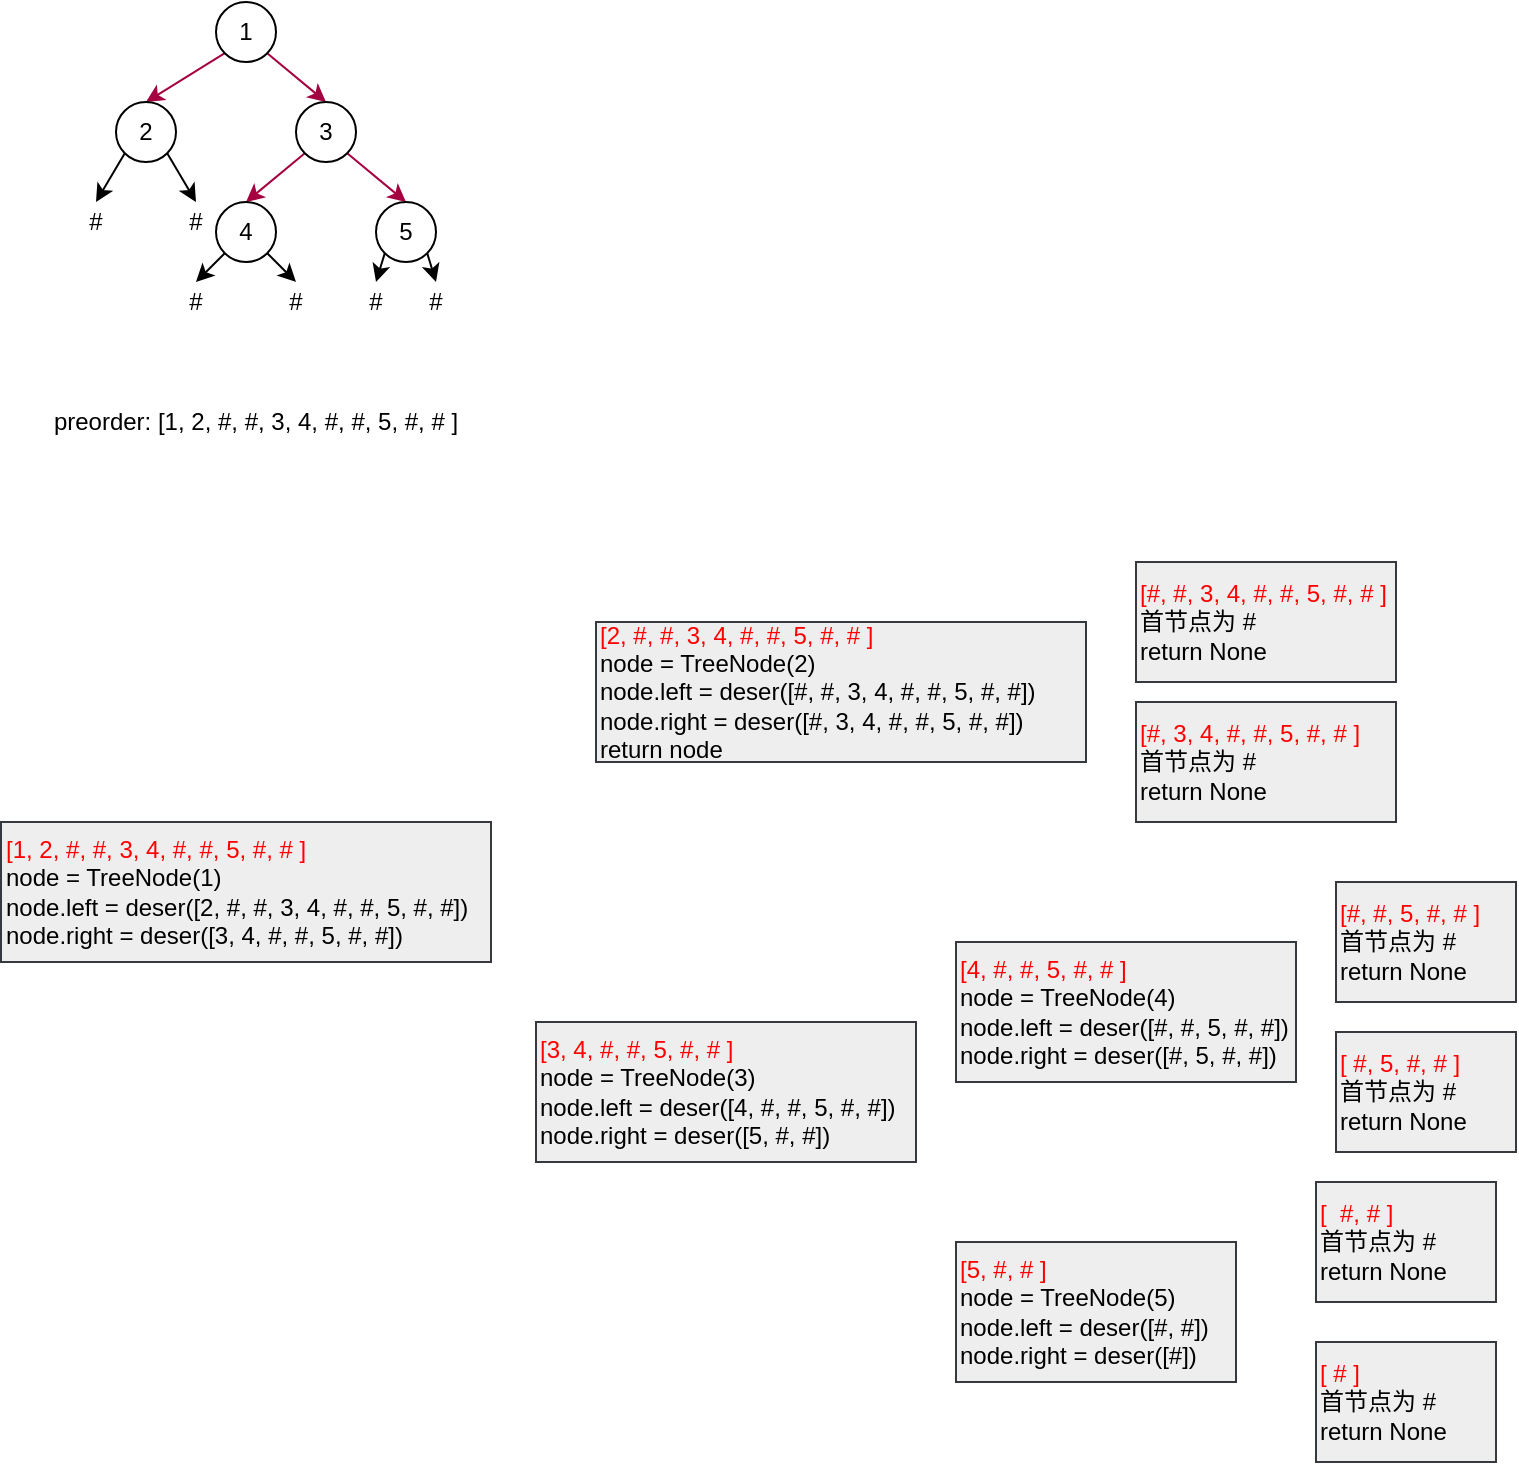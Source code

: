 <mxfile version="14.7.3" type="github">
  <diagram id="bu5lm8wExsLP5NeLCZCM" name="第 1 页">
    <mxGraphModel dx="981" dy="526" grid="1" gridSize="10" guides="1" tooltips="1" connect="1" arrows="1" fold="1" page="1" pageScale="1" pageWidth="2336" pageHeight="1654" math="0" shadow="0">
      <root>
        <mxCell id="0" />
        <mxCell id="1" parent="0" />
        <mxCell id="7SuwNwZ2lyHalRhBw8_W-7" style="rounded=0;orthogonalLoop=1;jettySize=auto;html=1;exitX=0;exitY=1;exitDx=0;exitDy=0;entryX=0.5;entryY=0;entryDx=0;entryDy=0;fillColor=#d80073;strokeColor=#A50040;" edge="1" parent="1" source="7SuwNwZ2lyHalRhBw8_W-2" target="7SuwNwZ2lyHalRhBw8_W-3">
          <mxGeometry relative="1" as="geometry" />
        </mxCell>
        <mxCell id="7SuwNwZ2lyHalRhBw8_W-8" style="rounded=0;orthogonalLoop=1;jettySize=auto;html=1;exitX=1;exitY=1;exitDx=0;exitDy=0;entryX=0.5;entryY=0;entryDx=0;entryDy=0;fillColor=#d80073;strokeColor=#A50040;" edge="1" parent="1" source="7SuwNwZ2lyHalRhBw8_W-2" target="7SuwNwZ2lyHalRhBw8_W-4">
          <mxGeometry relative="1" as="geometry" />
        </mxCell>
        <mxCell id="7SuwNwZ2lyHalRhBw8_W-2" value="1" style="ellipse;whiteSpace=wrap;html=1;aspect=fixed;" vertex="1" parent="1">
          <mxGeometry x="290" y="220" width="30" height="30" as="geometry" />
        </mxCell>
        <mxCell id="7SuwNwZ2lyHalRhBw8_W-14" style="edgeStyle=none;rounded=0;orthogonalLoop=1;jettySize=auto;html=1;exitX=0;exitY=1;exitDx=0;exitDy=0;entryX=0.5;entryY=0;entryDx=0;entryDy=0;" edge="1" parent="1" source="7SuwNwZ2lyHalRhBw8_W-3" target="7SuwNwZ2lyHalRhBw8_W-12">
          <mxGeometry relative="1" as="geometry" />
        </mxCell>
        <mxCell id="7SuwNwZ2lyHalRhBw8_W-16" style="edgeStyle=none;rounded=0;orthogonalLoop=1;jettySize=auto;html=1;exitX=1;exitY=1;exitDx=0;exitDy=0;entryX=0.5;entryY=0;entryDx=0;entryDy=0;" edge="1" parent="1" source="7SuwNwZ2lyHalRhBw8_W-3" target="7SuwNwZ2lyHalRhBw8_W-15">
          <mxGeometry relative="1" as="geometry" />
        </mxCell>
        <mxCell id="7SuwNwZ2lyHalRhBw8_W-3" value="2" style="ellipse;whiteSpace=wrap;html=1;aspect=fixed;" vertex="1" parent="1">
          <mxGeometry x="240" y="270" width="30" height="30" as="geometry" />
        </mxCell>
        <mxCell id="7SuwNwZ2lyHalRhBw8_W-9" style="rounded=0;orthogonalLoop=1;jettySize=auto;html=1;exitX=0;exitY=1;exitDx=0;exitDy=0;entryX=0.5;entryY=0;entryDx=0;entryDy=0;fillColor=#d80073;strokeColor=#A50040;" edge="1" parent="1" source="7SuwNwZ2lyHalRhBw8_W-4" target="7SuwNwZ2lyHalRhBw8_W-5">
          <mxGeometry relative="1" as="geometry" />
        </mxCell>
        <mxCell id="7SuwNwZ2lyHalRhBw8_W-10" style="rounded=0;orthogonalLoop=1;jettySize=auto;html=1;exitX=1;exitY=1;exitDx=0;exitDy=0;entryX=0.5;entryY=0;entryDx=0;entryDy=0;fillColor=#d80073;strokeColor=#A50040;" edge="1" parent="1" source="7SuwNwZ2lyHalRhBw8_W-4" target="7SuwNwZ2lyHalRhBw8_W-6">
          <mxGeometry relative="1" as="geometry" />
        </mxCell>
        <mxCell id="7SuwNwZ2lyHalRhBw8_W-4" value="3" style="ellipse;whiteSpace=wrap;html=1;aspect=fixed;" vertex="1" parent="1">
          <mxGeometry x="330" y="270" width="30" height="30" as="geometry" />
        </mxCell>
        <mxCell id="7SuwNwZ2lyHalRhBw8_W-19" style="edgeStyle=none;rounded=0;orthogonalLoop=1;jettySize=auto;html=1;exitX=0;exitY=1;exitDx=0;exitDy=0;entryX=0.5;entryY=0;entryDx=0;entryDy=0;" edge="1" parent="1" source="7SuwNwZ2lyHalRhBw8_W-5" target="7SuwNwZ2lyHalRhBw8_W-17">
          <mxGeometry relative="1" as="geometry" />
        </mxCell>
        <mxCell id="7SuwNwZ2lyHalRhBw8_W-20" style="edgeStyle=none;rounded=0;orthogonalLoop=1;jettySize=auto;html=1;exitX=1;exitY=1;exitDx=0;exitDy=0;entryX=0.5;entryY=0;entryDx=0;entryDy=0;" edge="1" parent="1" source="7SuwNwZ2lyHalRhBw8_W-5" target="7SuwNwZ2lyHalRhBw8_W-18">
          <mxGeometry relative="1" as="geometry" />
        </mxCell>
        <mxCell id="7SuwNwZ2lyHalRhBw8_W-5" value="4" style="ellipse;whiteSpace=wrap;html=1;aspect=fixed;" vertex="1" parent="1">
          <mxGeometry x="290" y="320" width="30" height="30" as="geometry" />
        </mxCell>
        <mxCell id="7SuwNwZ2lyHalRhBw8_W-23" style="edgeStyle=none;rounded=0;orthogonalLoop=1;jettySize=auto;html=1;exitX=0;exitY=1;exitDx=0;exitDy=0;entryX=0.5;entryY=0;entryDx=0;entryDy=0;" edge="1" parent="1" source="7SuwNwZ2lyHalRhBw8_W-6" target="7SuwNwZ2lyHalRhBw8_W-21">
          <mxGeometry relative="1" as="geometry" />
        </mxCell>
        <mxCell id="7SuwNwZ2lyHalRhBw8_W-24" style="edgeStyle=none;rounded=0;orthogonalLoop=1;jettySize=auto;html=1;exitX=1;exitY=1;exitDx=0;exitDy=0;entryX=0.5;entryY=0;entryDx=0;entryDy=0;" edge="1" parent="1" source="7SuwNwZ2lyHalRhBw8_W-6" target="7SuwNwZ2lyHalRhBw8_W-22">
          <mxGeometry relative="1" as="geometry" />
        </mxCell>
        <mxCell id="7SuwNwZ2lyHalRhBw8_W-6" value="5" style="ellipse;whiteSpace=wrap;html=1;aspect=fixed;" vertex="1" parent="1">
          <mxGeometry x="370" y="320" width="30" height="30" as="geometry" />
        </mxCell>
        <mxCell id="7SuwNwZ2lyHalRhBw8_W-12" value="#" style="text;html=1;strokeColor=none;fillColor=none;align=center;verticalAlign=middle;whiteSpace=wrap;rounded=0;" vertex="1" parent="1">
          <mxGeometry x="220" y="320" width="20" height="20" as="geometry" />
        </mxCell>
        <mxCell id="7SuwNwZ2lyHalRhBw8_W-15" value="#" style="text;html=1;strokeColor=none;fillColor=none;align=center;verticalAlign=middle;whiteSpace=wrap;rounded=0;" vertex="1" parent="1">
          <mxGeometry x="270" y="320" width="20" height="20" as="geometry" />
        </mxCell>
        <mxCell id="7SuwNwZ2lyHalRhBw8_W-17" value="#" style="text;html=1;strokeColor=none;fillColor=none;align=center;verticalAlign=middle;whiteSpace=wrap;rounded=0;" vertex="1" parent="1">
          <mxGeometry x="270" y="360" width="20" height="20" as="geometry" />
        </mxCell>
        <mxCell id="7SuwNwZ2lyHalRhBw8_W-18" value="#" style="text;html=1;strokeColor=none;fillColor=none;align=center;verticalAlign=middle;whiteSpace=wrap;rounded=0;" vertex="1" parent="1">
          <mxGeometry x="320" y="360" width="20" height="20" as="geometry" />
        </mxCell>
        <mxCell id="7SuwNwZ2lyHalRhBw8_W-21" value="#" style="text;html=1;strokeColor=none;fillColor=none;align=center;verticalAlign=middle;whiteSpace=wrap;rounded=0;" vertex="1" parent="1">
          <mxGeometry x="360" y="360" width="20" height="20" as="geometry" />
        </mxCell>
        <mxCell id="7SuwNwZ2lyHalRhBw8_W-22" value="#" style="text;html=1;strokeColor=none;fillColor=none;align=center;verticalAlign=middle;whiteSpace=wrap;rounded=0;" vertex="1" parent="1">
          <mxGeometry x="390" y="360" width="20" height="20" as="geometry" />
        </mxCell>
        <mxCell id="7SuwNwZ2lyHalRhBw8_W-25" value="preorder: [1, 2, #, #, 3, 4, #, #, 5, #, # ]" style="text;html=1;strokeColor=none;fillColor=none;align=center;verticalAlign=middle;whiteSpace=wrap;rounded=0;" vertex="1" parent="1">
          <mxGeometry x="190" y="420" width="240" height="20" as="geometry" />
        </mxCell>
        <mxCell id="7SuwNwZ2lyHalRhBw8_W-26" value="&lt;font color=&quot;#ff0000&quot;&gt;[1, 2, #, #, 3, 4, #, #, 5, #, # ]&lt;/font&gt;&lt;br&gt;node = TreeNode(1)&lt;br&gt;node.left = deser([2, #, #, 3, 4, #, #, 5, #, #])&lt;br&gt;node.right = deser([3, 4, #, #, 5, #, #])" style="text;html=1;strokeColor=#36393d;fillColor=#eeeeee;align=left;verticalAlign=middle;whiteSpace=wrap;rounded=0;" vertex="1" parent="1">
          <mxGeometry x="182.5" y="630" width="245" height="70" as="geometry" />
        </mxCell>
        <mxCell id="7SuwNwZ2lyHalRhBw8_W-27" value="&lt;font color=&quot;#ff0000&quot;&gt;[2, #, #, 3, 4, #, #, 5, #, # ]&lt;/font&gt;&lt;br&gt;node = TreeNode(2)&lt;br&gt;node.left = deser([#, #, 3, 4, #, #, 5, #, #])&lt;br&gt;node.right = deser([#, 3, 4, #, #, 5, #, #])&lt;br&gt;return node&amp;nbsp;" style="text;html=1;strokeColor=#36393d;fillColor=#eeeeee;align=left;verticalAlign=middle;whiteSpace=wrap;rounded=0;" vertex="1" parent="1">
          <mxGeometry x="480" y="530" width="245" height="70" as="geometry" />
        </mxCell>
        <mxCell id="7SuwNwZ2lyHalRhBw8_W-28" value="&lt;font color=&quot;#ff0000&quot;&gt;[#, #, 3, 4, #, #, 5, #, # ]&lt;/font&gt;&lt;br&gt;首节点为 #&amp;nbsp;&lt;br&gt;return None" style="text;html=1;strokeColor=#36393d;fillColor=#eeeeee;align=left;verticalAlign=middle;whiteSpace=wrap;rounded=0;" vertex="1" parent="1">
          <mxGeometry x="750" y="500" width="130" height="60" as="geometry" />
        </mxCell>
        <mxCell id="7SuwNwZ2lyHalRhBw8_W-30" value="&lt;font color=&quot;#ff0000&quot;&gt;[#, 3, 4, #, #, 5, #, # ]&lt;/font&gt;&lt;br&gt;首节点为 #&amp;nbsp;&lt;br&gt;return None" style="text;html=1;strokeColor=#36393d;fillColor=#eeeeee;align=left;verticalAlign=middle;whiteSpace=wrap;rounded=0;" vertex="1" parent="1">
          <mxGeometry x="750" y="570" width="130" height="60" as="geometry" />
        </mxCell>
        <mxCell id="7SuwNwZ2lyHalRhBw8_W-31" value="&lt;font color=&quot;#ff0000&quot;&gt;[3, 4, #, #, 5, #, # ]&lt;/font&gt;&lt;br&gt;node = TreeNode(3)&lt;br&gt;node.left = deser([4, #, #, 5, #, #])&lt;br&gt;node.right = deser([5, #, #])" style="text;html=1;strokeColor=#36393d;fillColor=#eeeeee;align=left;verticalAlign=middle;whiteSpace=wrap;rounded=0;" vertex="1" parent="1">
          <mxGeometry x="450" y="730" width="190" height="70" as="geometry" />
        </mxCell>
        <mxCell id="7SuwNwZ2lyHalRhBw8_W-32" value="&lt;font color=&quot;#ff0000&quot;&gt;[4, #, #, 5, #, # ]&lt;/font&gt;&lt;br&gt;node = TreeNode(4)&lt;br&gt;node.left = deser([#, #, 5, #, #])&lt;br&gt;node.right = deser([#, 5, #, #])" style="text;html=1;strokeColor=#36393d;fillColor=#eeeeee;align=left;verticalAlign=middle;whiteSpace=wrap;rounded=0;" vertex="1" parent="1">
          <mxGeometry x="660" y="690" width="170" height="70" as="geometry" />
        </mxCell>
        <mxCell id="7SuwNwZ2lyHalRhBw8_W-34" value="&lt;font color=&quot;#ff0000&quot;&gt;[#, #, 5, #, # ]&lt;/font&gt;&lt;br&gt;首节点为 #&amp;nbsp;&lt;br&gt;return None" style="text;html=1;strokeColor=#36393d;fillColor=#eeeeee;align=left;verticalAlign=middle;whiteSpace=wrap;rounded=0;" vertex="1" parent="1">
          <mxGeometry x="850" y="660" width="90" height="60" as="geometry" />
        </mxCell>
        <mxCell id="7SuwNwZ2lyHalRhBw8_W-35" value="&lt;font color=&quot;#ff0000&quot;&gt;[ #, 5, #, # ]&lt;/font&gt;&lt;br&gt;首节点为 #&amp;nbsp;&lt;br&gt;return None" style="text;html=1;strokeColor=#36393d;fillColor=#eeeeee;align=left;verticalAlign=middle;whiteSpace=wrap;rounded=0;" vertex="1" parent="1">
          <mxGeometry x="850" y="735" width="90" height="60" as="geometry" />
        </mxCell>
        <mxCell id="7SuwNwZ2lyHalRhBw8_W-38" value="&lt;font color=&quot;#ff0000&quot;&gt;[5, #, # ]&lt;/font&gt;&lt;br&gt;node = TreeNode(5)&lt;br&gt;node.left = deser([#, #])&lt;br&gt;node.right = deser([#])" style="text;html=1;strokeColor=#36393d;fillColor=#eeeeee;align=left;verticalAlign=middle;whiteSpace=wrap;rounded=0;" vertex="1" parent="1">
          <mxGeometry x="660" y="840" width="140" height="70" as="geometry" />
        </mxCell>
        <mxCell id="7SuwNwZ2lyHalRhBw8_W-39" value="&lt;font color=&quot;#ff0000&quot;&gt;[&amp;nbsp; #, # ]&lt;/font&gt;&lt;br&gt;首节点为 #&amp;nbsp;&lt;br&gt;return None" style="text;html=1;strokeColor=#36393d;fillColor=#eeeeee;align=left;verticalAlign=middle;whiteSpace=wrap;rounded=0;" vertex="1" parent="1">
          <mxGeometry x="840" y="810" width="90" height="60" as="geometry" />
        </mxCell>
        <mxCell id="7SuwNwZ2lyHalRhBw8_W-40" value="&lt;font color=&quot;#ff0000&quot;&gt;[ # ]&lt;/font&gt;&lt;br&gt;首节点为 #&amp;nbsp;&lt;br&gt;return None" style="text;html=1;strokeColor=#36393d;fillColor=#eeeeee;align=left;verticalAlign=middle;whiteSpace=wrap;rounded=0;" vertex="1" parent="1">
          <mxGeometry x="840" y="890" width="90" height="60" as="geometry" />
        </mxCell>
      </root>
    </mxGraphModel>
  </diagram>
</mxfile>
